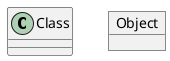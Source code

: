 @startuml
	class Class
	object Object
'	json JSON {
'		"fruit":"Apple",
'		"size":"Large",
'		"color": ["Red", "Green"]
'	}
@enduml